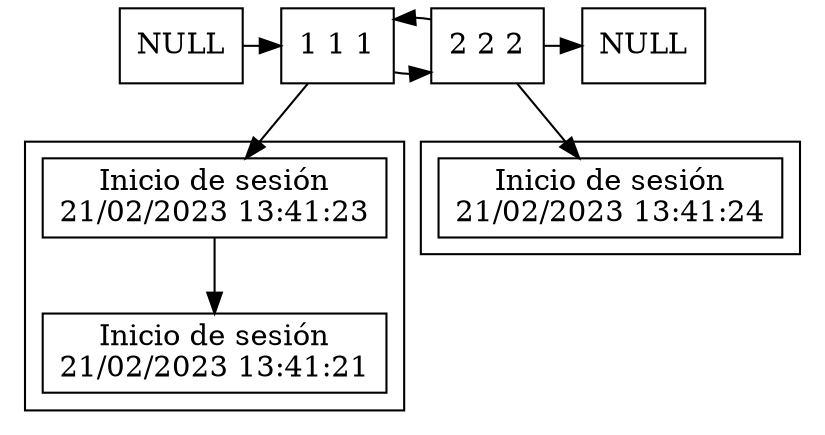 digraph StudentList{  node [shape=rect];null_left [label="NULL"];null_right [label="NULL"];student_0[label = "1 1 1"];student_1[label = "2 2 2"];null_left -> student_0;student_0 -> student_1;student_0 -> binnacle_1_0;subgraph cluster_1_0{ rankdir=TB; node [shape=record];binnacle_1_0 [label= "Inicio de sesión\n21/02/2023 13:41:23" ];
binnacle_1_1 [label= "Inicio de sesión\n21/02/2023 13:41:21" ];
binnacle_1_0 -> binnacle_1_1;
}student_1 -> student_0;student_1 -> null_right;student_1 -> binnacle_2_0;subgraph cluster_2_1{ rankdir=TB; node [shape=record];binnacle_2_0 [label= "Inicio de sesión\n21/02/2023 13:41:24" ];
}{rank = same; null_left; null_right;student_0;student_1;} }